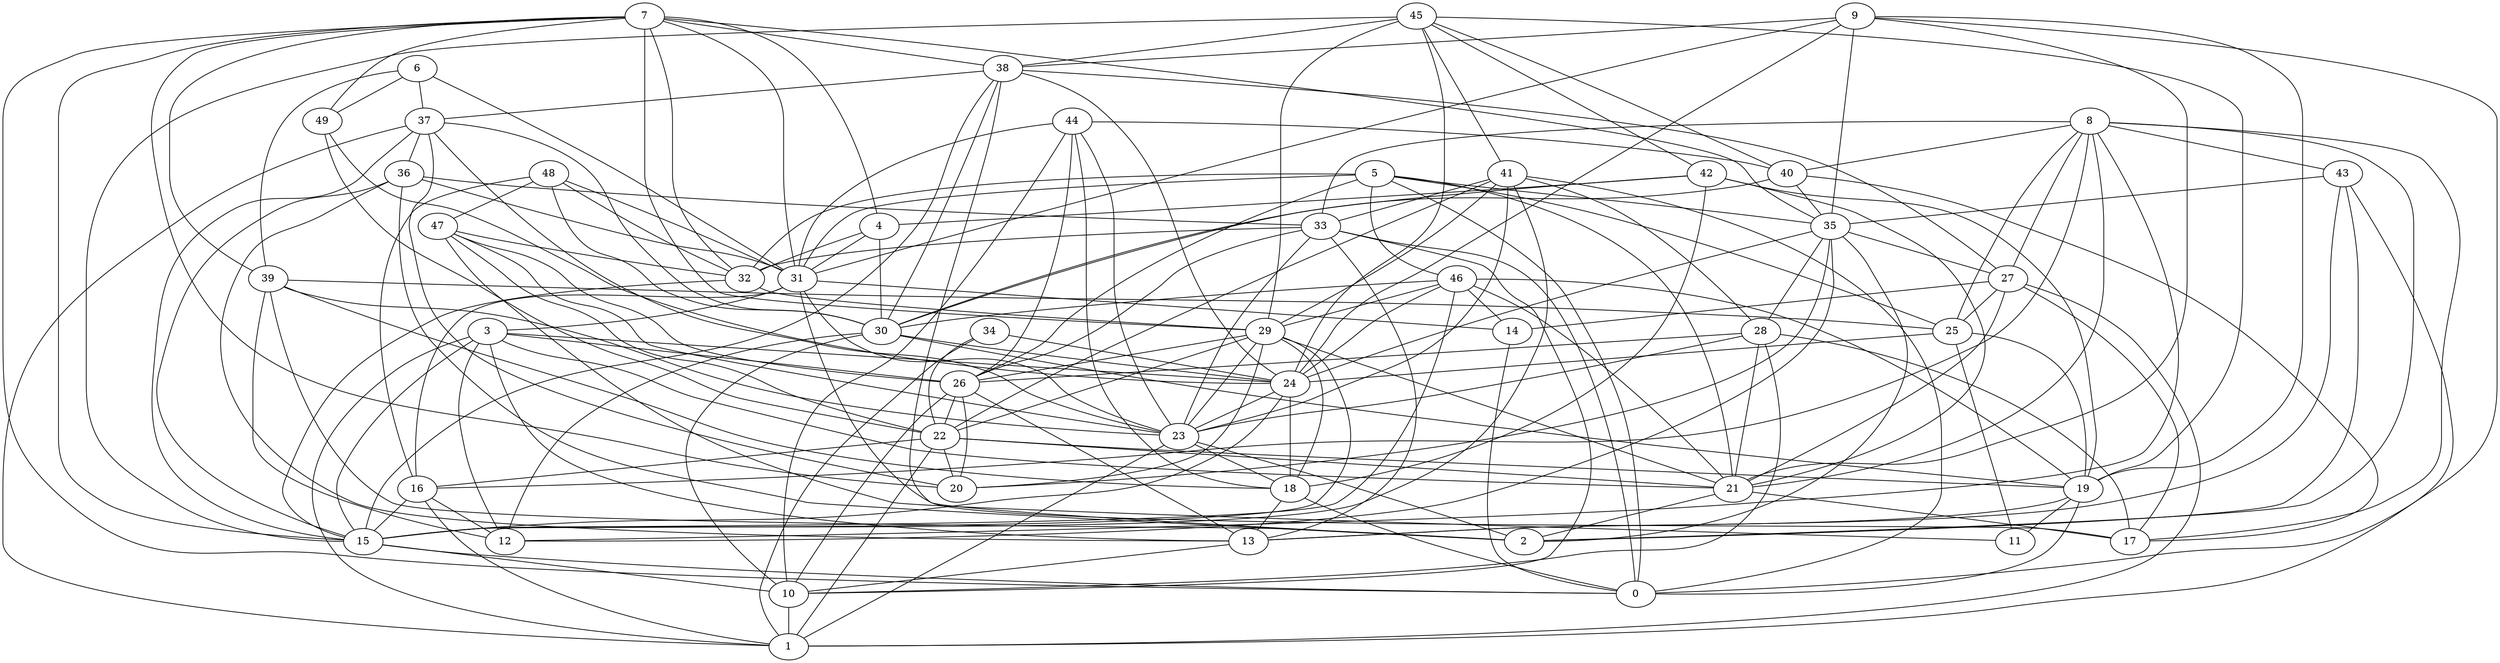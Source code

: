 digraph GG_graph {

subgraph G_graph {
edge [color = black]
"25" -> "19" [dir = none]
"25" -> "11" [dir = none]
"19" -> "11" [dir = none]
"19" -> "0" [dir = none]
"42" -> "4" [dir = none]
"42" -> "19" [dir = none]
"42" -> "21" [dir = none]
"49" -> "24" [dir = none]
"49" -> "22" [dir = none]
"44" -> "10" [dir = none]
"44" -> "31" [dir = none]
"44" -> "23" [dir = none]
"43" -> "35" [dir = none]
"43" -> "13" [dir = none]
"35" -> "20" [dir = none]
"35" -> "12" [dir = none]
"35" -> "27" [dir = none]
"35" -> "28" [dir = none]
"35" -> "24" [dir = none]
"27" -> "14" [dir = none]
"27" -> "17" [dir = none]
"27" -> "21" [dir = none]
"27" -> "1" [dir = none]
"8" -> "2" [dir = none]
"8" -> "43" [dir = none]
"8" -> "12" [dir = none]
"8" -> "21" [dir = none]
"8" -> "27" [dir = none]
"8" -> "17" [dir = none]
"8" -> "16" [dir = none]
"8" -> "40" [dir = none]
"8" -> "25" [dir = none]
"39" -> "25" [dir = none]
"39" -> "23" [dir = none]
"39" -> "18" [dir = none]
"39" -> "12" [dir = none]
"39" -> "2" [dir = none]
"18" -> "0" [dir = none]
"5" -> "35" [dir = none]
"5" -> "21" [dir = none]
"5" -> "32" [dir = none]
"5" -> "0" [dir = none]
"5" -> "31" [dir = none]
"5" -> "46" [dir = none]
"40" -> "30" [dir = none]
"22" -> "20" [dir = none]
"9" -> "19" [dir = none]
"9" -> "21" [dir = none]
"9" -> "24" [dir = none]
"9" -> "0" [dir = none]
"9" -> "38" [dir = none]
"9" -> "31" [dir = none]
"26" -> "10" [dir = none]
"26" -> "22" [dir = none]
"32" -> "15" [dir = none]
"37" -> "1" [dir = none]
"37" -> "36" [dir = none]
"37" -> "23" [dir = none]
"37" -> "15" [dir = none]
"37" -> "20" [dir = none]
"14" -> "0" [dir = none]
"34" -> "24" [dir = none]
"34" -> "1" [dir = none]
"34" -> "22" [dir = none]
"4" -> "30" [dir = none]
"4" -> "31" [dir = none]
"4" -> "32" [dir = none]
"46" -> "30" [dir = none]
"46" -> "15" [dir = none]
"46" -> "29" [dir = none]
"46" -> "24" [dir = none]
"46" -> "14" [dir = none]
"47" -> "26" [dir = none]
"47" -> "11" [dir = none]
"47" -> "23" [dir = none]
"16" -> "12" [dir = none]
"16" -> "15" [dir = none]
"16" -> "1" [dir = none]
"31" -> "16" [dir = none]
"31" -> "17" [dir = none]
"31" -> "23" [dir = none]
"48" -> "30" [dir = none]
"48" -> "47" [dir = none]
"48" -> "16" [dir = none]
"48" -> "31" [dir = none]
"48" -> "32" [dir = none]
"38" -> "15" [dir = none]
"38" -> "37" [dir = none]
"38" -> "24" [dir = none]
"24" -> "23" [dir = none]
"24" -> "15" [dir = none]
"24" -> "18" [dir = none]
"45" -> "40" [dir = none]
"45" -> "24" [dir = none]
"45" -> "38" [dir = none]
"45" -> "29" [dir = none]
"45" -> "41" [dir = none]
"45" -> "42" [dir = none]
"30" -> "10" [dir = none]
"30" -> "12" [dir = none]
"30" -> "19" [dir = none]
"30" -> "24" [dir = none]
"3" -> "1" [dir = none]
"3" -> "26" [dir = none]
"3" -> "15" [dir = none]
"3" -> "21" [dir = none]
"3" -> "24" [dir = none]
"3" -> "12" [dir = none]
"6" -> "49" [dir = none]
"6" -> "31" [dir = none]
"6" -> "37" [dir = none]
"15" -> "10" [dir = none]
"13" -> "10" [dir = none]
"29" -> "21" [dir = none]
"29" -> "26" [dir = none]
"29" -> "20" [dir = none]
"29" -> "18" [dir = none]
"29" -> "22" [dir = none]
"29" -> "23" [dir = none]
"29" -> "15" [dir = none]
"21" -> "17" [dir = none]
"23" -> "2" [dir = none]
"23" -> "18" [dir = none]
"36" -> "2" [dir = none]
"36" -> "13" [dir = none]
"36" -> "33" [dir = none]
"33" -> "32" [dir = none]
"33" -> "23" [dir = none]
"33" -> "10" [dir = none]
"33" -> "0" [dir = none]
"33" -> "13" [dir = none]
"7" -> "38" [dir = none]
"7" -> "39" [dir = none]
"7" -> "49" [dir = none]
"7" -> "4" [dir = none]
"7" -> "31" [dir = none]
"7" -> "0" [dir = none]
"7" -> "29" [dir = none]
"7" -> "15" [dir = none]
"28" -> "17" [dir = none]
"28" -> "26" [dir = none]
"28" -> "23" [dir = none]
"41" -> "33" [dir = none]
"41" -> "29" [dir = none]
"41" -> "0" [dir = none]
"41" -> "15" [dir = none]
"41" -> "22" [dir = none]
"21" -> "2" [dir = none]
"36" -> "15" [dir = none]
"22" -> "16" [dir = none]
"33" -> "26" [dir = none]
"44" -> "26" [dir = none]
"28" -> "10" [dir = none]
"40" -> "17" [dir = none]
"43" -> "2" [dir = none]
"37" -> "30" [dir = none]
"47" -> "32" [dir = none]
"40" -> "35" [dir = none]
"7" -> "32" [dir = none]
"35" -> "2" [dir = none]
"18" -> "13" [dir = none]
"38" -> "30" [dir = none]
"44" -> "40" [dir = none]
"42" -> "30" [dir = none]
"23" -> "1" [dir = none]
"8" -> "33" [dir = none]
"44" -> "18" [dir = none]
"19" -> "13" [dir = none]
"6" -> "39" [dir = none]
"5" -> "25" [dir = none]
"22" -> "1" [dir = none]
"42" -> "18" [dir = none]
"31" -> "3" [dir = none]
"36" -> "31" [dir = none]
"28" -> "21" [dir = none]
"5" -> "26" [dir = none]
"31" -> "14" [dir = none]
"32" -> "29" [dir = none]
"7" -> "20" [dir = none]
"7" -> "35" [dir = none]
"9" -> "35" [dir = none]
"26" -> "20" [dir = none]
"46" -> "21" [dir = none]
"3" -> "13" [dir = none]
"41" -> "28" [dir = none]
"38" -> "2" [dir = none]
"15" -> "0" [dir = none]
"41" -> "23" [dir = none]
"26" -> "13" [dir = none]
"27" -> "25" [dir = none]
"38" -> "27" [dir = none]
"43" -> "1" [dir = none]
"22" -> "21" [dir = none]
"10" -> "1" [dir = none]
"45" -> "15" [dir = none]
"46" -> "19" [dir = none]
"25" -> "24" [dir = none]
"22" -> "19" [dir = none]
"45" -> "19" [dir = none]
"47" -> "22" [dir = none]
}

}
